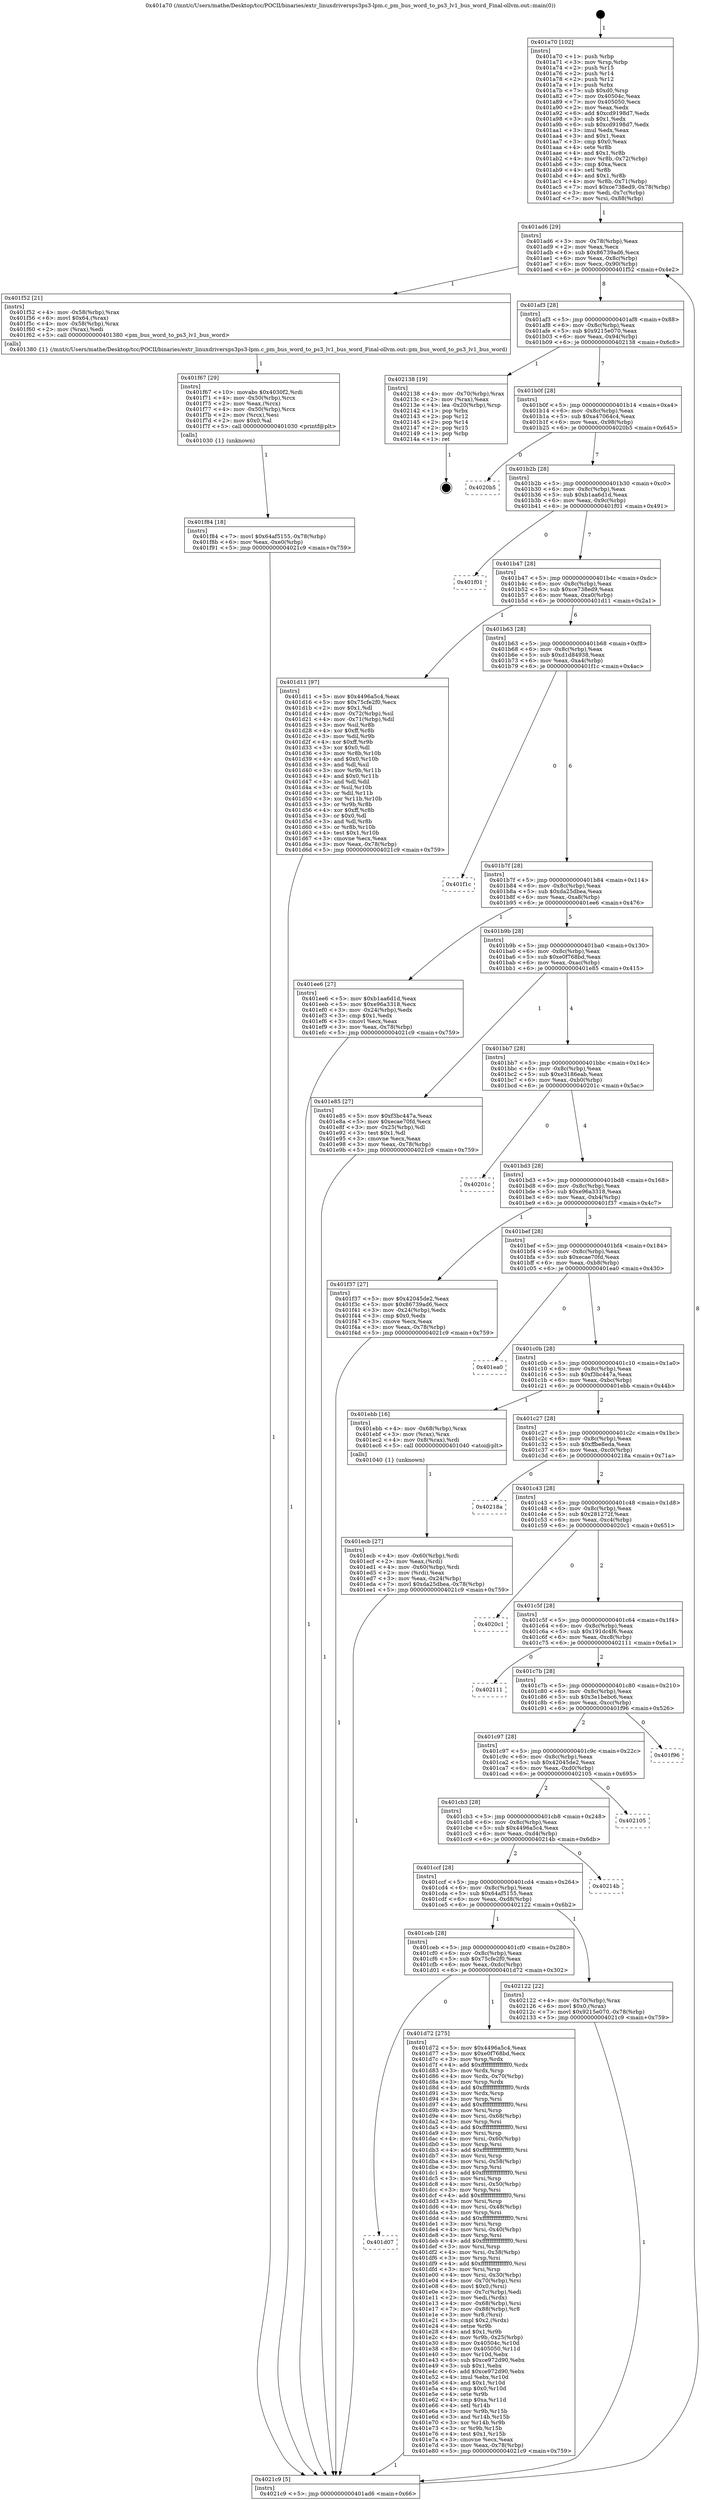 digraph "0x401a70" {
  label = "0x401a70 (/mnt/c/Users/mathe/Desktop/tcc/POCII/binaries/extr_linuxdriversps3ps3-lpm.c_pm_bus_word_to_ps3_lv1_bus_word_Final-ollvm.out::main(0))"
  labelloc = "t"
  node[shape=record]

  Entry [label="",width=0.3,height=0.3,shape=circle,fillcolor=black,style=filled]
  "0x401ad6" [label="{
     0x401ad6 [29]\l
     | [instrs]\l
     &nbsp;&nbsp;0x401ad6 \<+3\>: mov -0x78(%rbp),%eax\l
     &nbsp;&nbsp;0x401ad9 \<+2\>: mov %eax,%ecx\l
     &nbsp;&nbsp;0x401adb \<+6\>: sub $0x86739ad6,%ecx\l
     &nbsp;&nbsp;0x401ae1 \<+6\>: mov %eax,-0x8c(%rbp)\l
     &nbsp;&nbsp;0x401ae7 \<+6\>: mov %ecx,-0x90(%rbp)\l
     &nbsp;&nbsp;0x401aed \<+6\>: je 0000000000401f52 \<main+0x4e2\>\l
  }"]
  "0x401f52" [label="{
     0x401f52 [21]\l
     | [instrs]\l
     &nbsp;&nbsp;0x401f52 \<+4\>: mov -0x58(%rbp),%rax\l
     &nbsp;&nbsp;0x401f56 \<+6\>: movl $0x64,(%rax)\l
     &nbsp;&nbsp;0x401f5c \<+4\>: mov -0x58(%rbp),%rax\l
     &nbsp;&nbsp;0x401f60 \<+2\>: mov (%rax),%edi\l
     &nbsp;&nbsp;0x401f62 \<+5\>: call 0000000000401380 \<pm_bus_word_to_ps3_lv1_bus_word\>\l
     | [calls]\l
     &nbsp;&nbsp;0x401380 \{1\} (/mnt/c/Users/mathe/Desktop/tcc/POCII/binaries/extr_linuxdriversps3ps3-lpm.c_pm_bus_word_to_ps3_lv1_bus_word_Final-ollvm.out::pm_bus_word_to_ps3_lv1_bus_word)\l
  }"]
  "0x401af3" [label="{
     0x401af3 [28]\l
     | [instrs]\l
     &nbsp;&nbsp;0x401af3 \<+5\>: jmp 0000000000401af8 \<main+0x88\>\l
     &nbsp;&nbsp;0x401af8 \<+6\>: mov -0x8c(%rbp),%eax\l
     &nbsp;&nbsp;0x401afe \<+5\>: sub $0x9215e070,%eax\l
     &nbsp;&nbsp;0x401b03 \<+6\>: mov %eax,-0x94(%rbp)\l
     &nbsp;&nbsp;0x401b09 \<+6\>: je 0000000000402138 \<main+0x6c8\>\l
  }"]
  Exit [label="",width=0.3,height=0.3,shape=circle,fillcolor=black,style=filled,peripheries=2]
  "0x402138" [label="{
     0x402138 [19]\l
     | [instrs]\l
     &nbsp;&nbsp;0x402138 \<+4\>: mov -0x70(%rbp),%rax\l
     &nbsp;&nbsp;0x40213c \<+2\>: mov (%rax),%eax\l
     &nbsp;&nbsp;0x40213e \<+4\>: lea -0x20(%rbp),%rsp\l
     &nbsp;&nbsp;0x402142 \<+1\>: pop %rbx\l
     &nbsp;&nbsp;0x402143 \<+2\>: pop %r12\l
     &nbsp;&nbsp;0x402145 \<+2\>: pop %r14\l
     &nbsp;&nbsp;0x402147 \<+2\>: pop %r15\l
     &nbsp;&nbsp;0x402149 \<+1\>: pop %rbp\l
     &nbsp;&nbsp;0x40214a \<+1\>: ret\l
  }"]
  "0x401b0f" [label="{
     0x401b0f [28]\l
     | [instrs]\l
     &nbsp;&nbsp;0x401b0f \<+5\>: jmp 0000000000401b14 \<main+0xa4\>\l
     &nbsp;&nbsp;0x401b14 \<+6\>: mov -0x8c(%rbp),%eax\l
     &nbsp;&nbsp;0x401b1a \<+5\>: sub $0xa47064c4,%eax\l
     &nbsp;&nbsp;0x401b1f \<+6\>: mov %eax,-0x98(%rbp)\l
     &nbsp;&nbsp;0x401b25 \<+6\>: je 00000000004020b5 \<main+0x645\>\l
  }"]
  "0x401f84" [label="{
     0x401f84 [18]\l
     | [instrs]\l
     &nbsp;&nbsp;0x401f84 \<+7\>: movl $0x64af5155,-0x78(%rbp)\l
     &nbsp;&nbsp;0x401f8b \<+6\>: mov %eax,-0xe0(%rbp)\l
     &nbsp;&nbsp;0x401f91 \<+5\>: jmp 00000000004021c9 \<main+0x759\>\l
  }"]
  "0x4020b5" [label="{
     0x4020b5\l
  }", style=dashed]
  "0x401b2b" [label="{
     0x401b2b [28]\l
     | [instrs]\l
     &nbsp;&nbsp;0x401b2b \<+5\>: jmp 0000000000401b30 \<main+0xc0\>\l
     &nbsp;&nbsp;0x401b30 \<+6\>: mov -0x8c(%rbp),%eax\l
     &nbsp;&nbsp;0x401b36 \<+5\>: sub $0xb1aa6d1d,%eax\l
     &nbsp;&nbsp;0x401b3b \<+6\>: mov %eax,-0x9c(%rbp)\l
     &nbsp;&nbsp;0x401b41 \<+6\>: je 0000000000401f01 \<main+0x491\>\l
  }"]
  "0x401f67" [label="{
     0x401f67 [29]\l
     | [instrs]\l
     &nbsp;&nbsp;0x401f67 \<+10\>: movabs $0x4030f2,%rdi\l
     &nbsp;&nbsp;0x401f71 \<+4\>: mov -0x50(%rbp),%rcx\l
     &nbsp;&nbsp;0x401f75 \<+2\>: mov %eax,(%rcx)\l
     &nbsp;&nbsp;0x401f77 \<+4\>: mov -0x50(%rbp),%rcx\l
     &nbsp;&nbsp;0x401f7b \<+2\>: mov (%rcx),%esi\l
     &nbsp;&nbsp;0x401f7d \<+2\>: mov $0x0,%al\l
     &nbsp;&nbsp;0x401f7f \<+5\>: call 0000000000401030 \<printf@plt\>\l
     | [calls]\l
     &nbsp;&nbsp;0x401030 \{1\} (unknown)\l
  }"]
  "0x401f01" [label="{
     0x401f01\l
  }", style=dashed]
  "0x401b47" [label="{
     0x401b47 [28]\l
     | [instrs]\l
     &nbsp;&nbsp;0x401b47 \<+5\>: jmp 0000000000401b4c \<main+0xdc\>\l
     &nbsp;&nbsp;0x401b4c \<+6\>: mov -0x8c(%rbp),%eax\l
     &nbsp;&nbsp;0x401b52 \<+5\>: sub $0xce738ed9,%eax\l
     &nbsp;&nbsp;0x401b57 \<+6\>: mov %eax,-0xa0(%rbp)\l
     &nbsp;&nbsp;0x401b5d \<+6\>: je 0000000000401d11 \<main+0x2a1\>\l
  }"]
  "0x401ecb" [label="{
     0x401ecb [27]\l
     | [instrs]\l
     &nbsp;&nbsp;0x401ecb \<+4\>: mov -0x60(%rbp),%rdi\l
     &nbsp;&nbsp;0x401ecf \<+2\>: mov %eax,(%rdi)\l
     &nbsp;&nbsp;0x401ed1 \<+4\>: mov -0x60(%rbp),%rdi\l
     &nbsp;&nbsp;0x401ed5 \<+2\>: mov (%rdi),%eax\l
     &nbsp;&nbsp;0x401ed7 \<+3\>: mov %eax,-0x24(%rbp)\l
     &nbsp;&nbsp;0x401eda \<+7\>: movl $0xda25dbea,-0x78(%rbp)\l
     &nbsp;&nbsp;0x401ee1 \<+5\>: jmp 00000000004021c9 \<main+0x759\>\l
  }"]
  "0x401d11" [label="{
     0x401d11 [97]\l
     | [instrs]\l
     &nbsp;&nbsp;0x401d11 \<+5\>: mov $0x4496a5c4,%eax\l
     &nbsp;&nbsp;0x401d16 \<+5\>: mov $0x75cfe2f0,%ecx\l
     &nbsp;&nbsp;0x401d1b \<+2\>: mov $0x1,%dl\l
     &nbsp;&nbsp;0x401d1d \<+4\>: mov -0x72(%rbp),%sil\l
     &nbsp;&nbsp;0x401d21 \<+4\>: mov -0x71(%rbp),%dil\l
     &nbsp;&nbsp;0x401d25 \<+3\>: mov %sil,%r8b\l
     &nbsp;&nbsp;0x401d28 \<+4\>: xor $0xff,%r8b\l
     &nbsp;&nbsp;0x401d2c \<+3\>: mov %dil,%r9b\l
     &nbsp;&nbsp;0x401d2f \<+4\>: xor $0xff,%r9b\l
     &nbsp;&nbsp;0x401d33 \<+3\>: xor $0x0,%dl\l
     &nbsp;&nbsp;0x401d36 \<+3\>: mov %r8b,%r10b\l
     &nbsp;&nbsp;0x401d39 \<+4\>: and $0x0,%r10b\l
     &nbsp;&nbsp;0x401d3d \<+3\>: and %dl,%sil\l
     &nbsp;&nbsp;0x401d40 \<+3\>: mov %r9b,%r11b\l
     &nbsp;&nbsp;0x401d43 \<+4\>: and $0x0,%r11b\l
     &nbsp;&nbsp;0x401d47 \<+3\>: and %dl,%dil\l
     &nbsp;&nbsp;0x401d4a \<+3\>: or %sil,%r10b\l
     &nbsp;&nbsp;0x401d4d \<+3\>: or %dil,%r11b\l
     &nbsp;&nbsp;0x401d50 \<+3\>: xor %r11b,%r10b\l
     &nbsp;&nbsp;0x401d53 \<+3\>: or %r9b,%r8b\l
     &nbsp;&nbsp;0x401d56 \<+4\>: xor $0xff,%r8b\l
     &nbsp;&nbsp;0x401d5a \<+3\>: or $0x0,%dl\l
     &nbsp;&nbsp;0x401d5d \<+3\>: and %dl,%r8b\l
     &nbsp;&nbsp;0x401d60 \<+3\>: or %r8b,%r10b\l
     &nbsp;&nbsp;0x401d63 \<+4\>: test $0x1,%r10b\l
     &nbsp;&nbsp;0x401d67 \<+3\>: cmovne %ecx,%eax\l
     &nbsp;&nbsp;0x401d6a \<+3\>: mov %eax,-0x78(%rbp)\l
     &nbsp;&nbsp;0x401d6d \<+5\>: jmp 00000000004021c9 \<main+0x759\>\l
  }"]
  "0x401b63" [label="{
     0x401b63 [28]\l
     | [instrs]\l
     &nbsp;&nbsp;0x401b63 \<+5\>: jmp 0000000000401b68 \<main+0xf8\>\l
     &nbsp;&nbsp;0x401b68 \<+6\>: mov -0x8c(%rbp),%eax\l
     &nbsp;&nbsp;0x401b6e \<+5\>: sub $0xd1d84938,%eax\l
     &nbsp;&nbsp;0x401b73 \<+6\>: mov %eax,-0xa4(%rbp)\l
     &nbsp;&nbsp;0x401b79 \<+6\>: je 0000000000401f1c \<main+0x4ac\>\l
  }"]
  "0x4021c9" [label="{
     0x4021c9 [5]\l
     | [instrs]\l
     &nbsp;&nbsp;0x4021c9 \<+5\>: jmp 0000000000401ad6 \<main+0x66\>\l
  }"]
  "0x401a70" [label="{
     0x401a70 [102]\l
     | [instrs]\l
     &nbsp;&nbsp;0x401a70 \<+1\>: push %rbp\l
     &nbsp;&nbsp;0x401a71 \<+3\>: mov %rsp,%rbp\l
     &nbsp;&nbsp;0x401a74 \<+2\>: push %r15\l
     &nbsp;&nbsp;0x401a76 \<+2\>: push %r14\l
     &nbsp;&nbsp;0x401a78 \<+2\>: push %r12\l
     &nbsp;&nbsp;0x401a7a \<+1\>: push %rbx\l
     &nbsp;&nbsp;0x401a7b \<+7\>: sub $0xd0,%rsp\l
     &nbsp;&nbsp;0x401a82 \<+7\>: mov 0x40504c,%eax\l
     &nbsp;&nbsp;0x401a89 \<+7\>: mov 0x405050,%ecx\l
     &nbsp;&nbsp;0x401a90 \<+2\>: mov %eax,%edx\l
     &nbsp;&nbsp;0x401a92 \<+6\>: add $0xcd9198d7,%edx\l
     &nbsp;&nbsp;0x401a98 \<+3\>: sub $0x1,%edx\l
     &nbsp;&nbsp;0x401a9b \<+6\>: sub $0xcd9198d7,%edx\l
     &nbsp;&nbsp;0x401aa1 \<+3\>: imul %edx,%eax\l
     &nbsp;&nbsp;0x401aa4 \<+3\>: and $0x1,%eax\l
     &nbsp;&nbsp;0x401aa7 \<+3\>: cmp $0x0,%eax\l
     &nbsp;&nbsp;0x401aaa \<+4\>: sete %r8b\l
     &nbsp;&nbsp;0x401aae \<+4\>: and $0x1,%r8b\l
     &nbsp;&nbsp;0x401ab2 \<+4\>: mov %r8b,-0x72(%rbp)\l
     &nbsp;&nbsp;0x401ab6 \<+3\>: cmp $0xa,%ecx\l
     &nbsp;&nbsp;0x401ab9 \<+4\>: setl %r8b\l
     &nbsp;&nbsp;0x401abd \<+4\>: and $0x1,%r8b\l
     &nbsp;&nbsp;0x401ac1 \<+4\>: mov %r8b,-0x71(%rbp)\l
     &nbsp;&nbsp;0x401ac5 \<+7\>: movl $0xce738ed9,-0x78(%rbp)\l
     &nbsp;&nbsp;0x401acc \<+3\>: mov %edi,-0x7c(%rbp)\l
     &nbsp;&nbsp;0x401acf \<+7\>: mov %rsi,-0x88(%rbp)\l
  }"]
  "0x401d07" [label="{
     0x401d07\l
  }", style=dashed]
  "0x401f1c" [label="{
     0x401f1c\l
  }", style=dashed]
  "0x401b7f" [label="{
     0x401b7f [28]\l
     | [instrs]\l
     &nbsp;&nbsp;0x401b7f \<+5\>: jmp 0000000000401b84 \<main+0x114\>\l
     &nbsp;&nbsp;0x401b84 \<+6\>: mov -0x8c(%rbp),%eax\l
     &nbsp;&nbsp;0x401b8a \<+5\>: sub $0xda25dbea,%eax\l
     &nbsp;&nbsp;0x401b8f \<+6\>: mov %eax,-0xa8(%rbp)\l
     &nbsp;&nbsp;0x401b95 \<+6\>: je 0000000000401ee6 \<main+0x476\>\l
  }"]
  "0x401d72" [label="{
     0x401d72 [275]\l
     | [instrs]\l
     &nbsp;&nbsp;0x401d72 \<+5\>: mov $0x4496a5c4,%eax\l
     &nbsp;&nbsp;0x401d77 \<+5\>: mov $0xe0f768bd,%ecx\l
     &nbsp;&nbsp;0x401d7c \<+3\>: mov %rsp,%rdx\l
     &nbsp;&nbsp;0x401d7f \<+4\>: add $0xfffffffffffffff0,%rdx\l
     &nbsp;&nbsp;0x401d83 \<+3\>: mov %rdx,%rsp\l
     &nbsp;&nbsp;0x401d86 \<+4\>: mov %rdx,-0x70(%rbp)\l
     &nbsp;&nbsp;0x401d8a \<+3\>: mov %rsp,%rdx\l
     &nbsp;&nbsp;0x401d8d \<+4\>: add $0xfffffffffffffff0,%rdx\l
     &nbsp;&nbsp;0x401d91 \<+3\>: mov %rdx,%rsp\l
     &nbsp;&nbsp;0x401d94 \<+3\>: mov %rsp,%rsi\l
     &nbsp;&nbsp;0x401d97 \<+4\>: add $0xfffffffffffffff0,%rsi\l
     &nbsp;&nbsp;0x401d9b \<+3\>: mov %rsi,%rsp\l
     &nbsp;&nbsp;0x401d9e \<+4\>: mov %rsi,-0x68(%rbp)\l
     &nbsp;&nbsp;0x401da2 \<+3\>: mov %rsp,%rsi\l
     &nbsp;&nbsp;0x401da5 \<+4\>: add $0xfffffffffffffff0,%rsi\l
     &nbsp;&nbsp;0x401da9 \<+3\>: mov %rsi,%rsp\l
     &nbsp;&nbsp;0x401dac \<+4\>: mov %rsi,-0x60(%rbp)\l
     &nbsp;&nbsp;0x401db0 \<+3\>: mov %rsp,%rsi\l
     &nbsp;&nbsp;0x401db3 \<+4\>: add $0xfffffffffffffff0,%rsi\l
     &nbsp;&nbsp;0x401db7 \<+3\>: mov %rsi,%rsp\l
     &nbsp;&nbsp;0x401dba \<+4\>: mov %rsi,-0x58(%rbp)\l
     &nbsp;&nbsp;0x401dbe \<+3\>: mov %rsp,%rsi\l
     &nbsp;&nbsp;0x401dc1 \<+4\>: add $0xfffffffffffffff0,%rsi\l
     &nbsp;&nbsp;0x401dc5 \<+3\>: mov %rsi,%rsp\l
     &nbsp;&nbsp;0x401dc8 \<+4\>: mov %rsi,-0x50(%rbp)\l
     &nbsp;&nbsp;0x401dcc \<+3\>: mov %rsp,%rsi\l
     &nbsp;&nbsp;0x401dcf \<+4\>: add $0xfffffffffffffff0,%rsi\l
     &nbsp;&nbsp;0x401dd3 \<+3\>: mov %rsi,%rsp\l
     &nbsp;&nbsp;0x401dd6 \<+4\>: mov %rsi,-0x48(%rbp)\l
     &nbsp;&nbsp;0x401dda \<+3\>: mov %rsp,%rsi\l
     &nbsp;&nbsp;0x401ddd \<+4\>: add $0xfffffffffffffff0,%rsi\l
     &nbsp;&nbsp;0x401de1 \<+3\>: mov %rsi,%rsp\l
     &nbsp;&nbsp;0x401de4 \<+4\>: mov %rsi,-0x40(%rbp)\l
     &nbsp;&nbsp;0x401de8 \<+3\>: mov %rsp,%rsi\l
     &nbsp;&nbsp;0x401deb \<+4\>: add $0xfffffffffffffff0,%rsi\l
     &nbsp;&nbsp;0x401def \<+3\>: mov %rsi,%rsp\l
     &nbsp;&nbsp;0x401df2 \<+4\>: mov %rsi,-0x38(%rbp)\l
     &nbsp;&nbsp;0x401df6 \<+3\>: mov %rsp,%rsi\l
     &nbsp;&nbsp;0x401df9 \<+4\>: add $0xfffffffffffffff0,%rsi\l
     &nbsp;&nbsp;0x401dfd \<+3\>: mov %rsi,%rsp\l
     &nbsp;&nbsp;0x401e00 \<+4\>: mov %rsi,-0x30(%rbp)\l
     &nbsp;&nbsp;0x401e04 \<+4\>: mov -0x70(%rbp),%rsi\l
     &nbsp;&nbsp;0x401e08 \<+6\>: movl $0x0,(%rsi)\l
     &nbsp;&nbsp;0x401e0e \<+3\>: mov -0x7c(%rbp),%edi\l
     &nbsp;&nbsp;0x401e11 \<+2\>: mov %edi,(%rdx)\l
     &nbsp;&nbsp;0x401e13 \<+4\>: mov -0x68(%rbp),%rsi\l
     &nbsp;&nbsp;0x401e17 \<+7\>: mov -0x88(%rbp),%r8\l
     &nbsp;&nbsp;0x401e1e \<+3\>: mov %r8,(%rsi)\l
     &nbsp;&nbsp;0x401e21 \<+3\>: cmpl $0x2,(%rdx)\l
     &nbsp;&nbsp;0x401e24 \<+4\>: setne %r9b\l
     &nbsp;&nbsp;0x401e28 \<+4\>: and $0x1,%r9b\l
     &nbsp;&nbsp;0x401e2c \<+4\>: mov %r9b,-0x25(%rbp)\l
     &nbsp;&nbsp;0x401e30 \<+8\>: mov 0x40504c,%r10d\l
     &nbsp;&nbsp;0x401e38 \<+8\>: mov 0x405050,%r11d\l
     &nbsp;&nbsp;0x401e40 \<+3\>: mov %r10d,%ebx\l
     &nbsp;&nbsp;0x401e43 \<+6\>: sub $0xce972d90,%ebx\l
     &nbsp;&nbsp;0x401e49 \<+3\>: sub $0x1,%ebx\l
     &nbsp;&nbsp;0x401e4c \<+6\>: add $0xce972d90,%ebx\l
     &nbsp;&nbsp;0x401e52 \<+4\>: imul %ebx,%r10d\l
     &nbsp;&nbsp;0x401e56 \<+4\>: and $0x1,%r10d\l
     &nbsp;&nbsp;0x401e5a \<+4\>: cmp $0x0,%r10d\l
     &nbsp;&nbsp;0x401e5e \<+4\>: sete %r9b\l
     &nbsp;&nbsp;0x401e62 \<+4\>: cmp $0xa,%r11d\l
     &nbsp;&nbsp;0x401e66 \<+4\>: setl %r14b\l
     &nbsp;&nbsp;0x401e6a \<+3\>: mov %r9b,%r15b\l
     &nbsp;&nbsp;0x401e6d \<+3\>: and %r14b,%r15b\l
     &nbsp;&nbsp;0x401e70 \<+3\>: xor %r14b,%r9b\l
     &nbsp;&nbsp;0x401e73 \<+3\>: or %r9b,%r15b\l
     &nbsp;&nbsp;0x401e76 \<+4\>: test $0x1,%r15b\l
     &nbsp;&nbsp;0x401e7a \<+3\>: cmovne %ecx,%eax\l
     &nbsp;&nbsp;0x401e7d \<+3\>: mov %eax,-0x78(%rbp)\l
     &nbsp;&nbsp;0x401e80 \<+5\>: jmp 00000000004021c9 \<main+0x759\>\l
  }"]
  "0x401ee6" [label="{
     0x401ee6 [27]\l
     | [instrs]\l
     &nbsp;&nbsp;0x401ee6 \<+5\>: mov $0xb1aa6d1d,%eax\l
     &nbsp;&nbsp;0x401eeb \<+5\>: mov $0xe96a3318,%ecx\l
     &nbsp;&nbsp;0x401ef0 \<+3\>: mov -0x24(%rbp),%edx\l
     &nbsp;&nbsp;0x401ef3 \<+3\>: cmp $0x1,%edx\l
     &nbsp;&nbsp;0x401ef6 \<+3\>: cmovl %ecx,%eax\l
     &nbsp;&nbsp;0x401ef9 \<+3\>: mov %eax,-0x78(%rbp)\l
     &nbsp;&nbsp;0x401efc \<+5\>: jmp 00000000004021c9 \<main+0x759\>\l
  }"]
  "0x401b9b" [label="{
     0x401b9b [28]\l
     | [instrs]\l
     &nbsp;&nbsp;0x401b9b \<+5\>: jmp 0000000000401ba0 \<main+0x130\>\l
     &nbsp;&nbsp;0x401ba0 \<+6\>: mov -0x8c(%rbp),%eax\l
     &nbsp;&nbsp;0x401ba6 \<+5\>: sub $0xe0f768bd,%eax\l
     &nbsp;&nbsp;0x401bab \<+6\>: mov %eax,-0xac(%rbp)\l
     &nbsp;&nbsp;0x401bb1 \<+6\>: je 0000000000401e85 \<main+0x415\>\l
  }"]
  "0x401ceb" [label="{
     0x401ceb [28]\l
     | [instrs]\l
     &nbsp;&nbsp;0x401ceb \<+5\>: jmp 0000000000401cf0 \<main+0x280\>\l
     &nbsp;&nbsp;0x401cf0 \<+6\>: mov -0x8c(%rbp),%eax\l
     &nbsp;&nbsp;0x401cf6 \<+5\>: sub $0x75cfe2f0,%eax\l
     &nbsp;&nbsp;0x401cfb \<+6\>: mov %eax,-0xdc(%rbp)\l
     &nbsp;&nbsp;0x401d01 \<+6\>: je 0000000000401d72 \<main+0x302\>\l
  }"]
  "0x401e85" [label="{
     0x401e85 [27]\l
     | [instrs]\l
     &nbsp;&nbsp;0x401e85 \<+5\>: mov $0xf3bc447a,%eax\l
     &nbsp;&nbsp;0x401e8a \<+5\>: mov $0xecae70fd,%ecx\l
     &nbsp;&nbsp;0x401e8f \<+3\>: mov -0x25(%rbp),%dl\l
     &nbsp;&nbsp;0x401e92 \<+3\>: test $0x1,%dl\l
     &nbsp;&nbsp;0x401e95 \<+3\>: cmovne %ecx,%eax\l
     &nbsp;&nbsp;0x401e98 \<+3\>: mov %eax,-0x78(%rbp)\l
     &nbsp;&nbsp;0x401e9b \<+5\>: jmp 00000000004021c9 \<main+0x759\>\l
  }"]
  "0x401bb7" [label="{
     0x401bb7 [28]\l
     | [instrs]\l
     &nbsp;&nbsp;0x401bb7 \<+5\>: jmp 0000000000401bbc \<main+0x14c\>\l
     &nbsp;&nbsp;0x401bbc \<+6\>: mov -0x8c(%rbp),%eax\l
     &nbsp;&nbsp;0x401bc2 \<+5\>: sub $0xe3186eab,%eax\l
     &nbsp;&nbsp;0x401bc7 \<+6\>: mov %eax,-0xb0(%rbp)\l
     &nbsp;&nbsp;0x401bcd \<+6\>: je 000000000040201c \<main+0x5ac\>\l
  }"]
  "0x402122" [label="{
     0x402122 [22]\l
     | [instrs]\l
     &nbsp;&nbsp;0x402122 \<+4\>: mov -0x70(%rbp),%rax\l
     &nbsp;&nbsp;0x402126 \<+6\>: movl $0x0,(%rax)\l
     &nbsp;&nbsp;0x40212c \<+7\>: movl $0x9215e070,-0x78(%rbp)\l
     &nbsp;&nbsp;0x402133 \<+5\>: jmp 00000000004021c9 \<main+0x759\>\l
  }"]
  "0x40201c" [label="{
     0x40201c\l
  }", style=dashed]
  "0x401bd3" [label="{
     0x401bd3 [28]\l
     | [instrs]\l
     &nbsp;&nbsp;0x401bd3 \<+5\>: jmp 0000000000401bd8 \<main+0x168\>\l
     &nbsp;&nbsp;0x401bd8 \<+6\>: mov -0x8c(%rbp),%eax\l
     &nbsp;&nbsp;0x401bde \<+5\>: sub $0xe96a3318,%eax\l
     &nbsp;&nbsp;0x401be3 \<+6\>: mov %eax,-0xb4(%rbp)\l
     &nbsp;&nbsp;0x401be9 \<+6\>: je 0000000000401f37 \<main+0x4c7\>\l
  }"]
  "0x401ccf" [label="{
     0x401ccf [28]\l
     | [instrs]\l
     &nbsp;&nbsp;0x401ccf \<+5\>: jmp 0000000000401cd4 \<main+0x264\>\l
     &nbsp;&nbsp;0x401cd4 \<+6\>: mov -0x8c(%rbp),%eax\l
     &nbsp;&nbsp;0x401cda \<+5\>: sub $0x64af5155,%eax\l
     &nbsp;&nbsp;0x401cdf \<+6\>: mov %eax,-0xd8(%rbp)\l
     &nbsp;&nbsp;0x401ce5 \<+6\>: je 0000000000402122 \<main+0x6b2\>\l
  }"]
  "0x401f37" [label="{
     0x401f37 [27]\l
     | [instrs]\l
     &nbsp;&nbsp;0x401f37 \<+5\>: mov $0x42045de2,%eax\l
     &nbsp;&nbsp;0x401f3c \<+5\>: mov $0x86739ad6,%ecx\l
     &nbsp;&nbsp;0x401f41 \<+3\>: mov -0x24(%rbp),%edx\l
     &nbsp;&nbsp;0x401f44 \<+3\>: cmp $0x0,%edx\l
     &nbsp;&nbsp;0x401f47 \<+3\>: cmove %ecx,%eax\l
     &nbsp;&nbsp;0x401f4a \<+3\>: mov %eax,-0x78(%rbp)\l
     &nbsp;&nbsp;0x401f4d \<+5\>: jmp 00000000004021c9 \<main+0x759\>\l
  }"]
  "0x401bef" [label="{
     0x401bef [28]\l
     | [instrs]\l
     &nbsp;&nbsp;0x401bef \<+5\>: jmp 0000000000401bf4 \<main+0x184\>\l
     &nbsp;&nbsp;0x401bf4 \<+6\>: mov -0x8c(%rbp),%eax\l
     &nbsp;&nbsp;0x401bfa \<+5\>: sub $0xecae70fd,%eax\l
     &nbsp;&nbsp;0x401bff \<+6\>: mov %eax,-0xb8(%rbp)\l
     &nbsp;&nbsp;0x401c05 \<+6\>: je 0000000000401ea0 \<main+0x430\>\l
  }"]
  "0x40214b" [label="{
     0x40214b\l
  }", style=dashed]
  "0x401ea0" [label="{
     0x401ea0\l
  }", style=dashed]
  "0x401c0b" [label="{
     0x401c0b [28]\l
     | [instrs]\l
     &nbsp;&nbsp;0x401c0b \<+5\>: jmp 0000000000401c10 \<main+0x1a0\>\l
     &nbsp;&nbsp;0x401c10 \<+6\>: mov -0x8c(%rbp),%eax\l
     &nbsp;&nbsp;0x401c16 \<+5\>: sub $0xf3bc447a,%eax\l
     &nbsp;&nbsp;0x401c1b \<+6\>: mov %eax,-0xbc(%rbp)\l
     &nbsp;&nbsp;0x401c21 \<+6\>: je 0000000000401ebb \<main+0x44b\>\l
  }"]
  "0x401cb3" [label="{
     0x401cb3 [28]\l
     | [instrs]\l
     &nbsp;&nbsp;0x401cb3 \<+5\>: jmp 0000000000401cb8 \<main+0x248\>\l
     &nbsp;&nbsp;0x401cb8 \<+6\>: mov -0x8c(%rbp),%eax\l
     &nbsp;&nbsp;0x401cbe \<+5\>: sub $0x4496a5c4,%eax\l
     &nbsp;&nbsp;0x401cc3 \<+6\>: mov %eax,-0xd4(%rbp)\l
     &nbsp;&nbsp;0x401cc9 \<+6\>: je 000000000040214b \<main+0x6db\>\l
  }"]
  "0x401ebb" [label="{
     0x401ebb [16]\l
     | [instrs]\l
     &nbsp;&nbsp;0x401ebb \<+4\>: mov -0x68(%rbp),%rax\l
     &nbsp;&nbsp;0x401ebf \<+3\>: mov (%rax),%rax\l
     &nbsp;&nbsp;0x401ec2 \<+4\>: mov 0x8(%rax),%rdi\l
     &nbsp;&nbsp;0x401ec6 \<+5\>: call 0000000000401040 \<atoi@plt\>\l
     | [calls]\l
     &nbsp;&nbsp;0x401040 \{1\} (unknown)\l
  }"]
  "0x401c27" [label="{
     0x401c27 [28]\l
     | [instrs]\l
     &nbsp;&nbsp;0x401c27 \<+5\>: jmp 0000000000401c2c \<main+0x1bc\>\l
     &nbsp;&nbsp;0x401c2c \<+6\>: mov -0x8c(%rbp),%eax\l
     &nbsp;&nbsp;0x401c32 \<+5\>: sub $0xffbe8eda,%eax\l
     &nbsp;&nbsp;0x401c37 \<+6\>: mov %eax,-0xc0(%rbp)\l
     &nbsp;&nbsp;0x401c3d \<+6\>: je 000000000040218a \<main+0x71a\>\l
  }"]
  "0x402105" [label="{
     0x402105\l
  }", style=dashed]
  "0x40218a" [label="{
     0x40218a\l
  }", style=dashed]
  "0x401c43" [label="{
     0x401c43 [28]\l
     | [instrs]\l
     &nbsp;&nbsp;0x401c43 \<+5\>: jmp 0000000000401c48 \<main+0x1d8\>\l
     &nbsp;&nbsp;0x401c48 \<+6\>: mov -0x8c(%rbp),%eax\l
     &nbsp;&nbsp;0x401c4e \<+5\>: sub $0x281272f,%eax\l
     &nbsp;&nbsp;0x401c53 \<+6\>: mov %eax,-0xc4(%rbp)\l
     &nbsp;&nbsp;0x401c59 \<+6\>: je 00000000004020c1 \<main+0x651\>\l
  }"]
  "0x401c97" [label="{
     0x401c97 [28]\l
     | [instrs]\l
     &nbsp;&nbsp;0x401c97 \<+5\>: jmp 0000000000401c9c \<main+0x22c\>\l
     &nbsp;&nbsp;0x401c9c \<+6\>: mov -0x8c(%rbp),%eax\l
     &nbsp;&nbsp;0x401ca2 \<+5\>: sub $0x42045de2,%eax\l
     &nbsp;&nbsp;0x401ca7 \<+6\>: mov %eax,-0xd0(%rbp)\l
     &nbsp;&nbsp;0x401cad \<+6\>: je 0000000000402105 \<main+0x695\>\l
  }"]
  "0x4020c1" [label="{
     0x4020c1\l
  }", style=dashed]
  "0x401c5f" [label="{
     0x401c5f [28]\l
     | [instrs]\l
     &nbsp;&nbsp;0x401c5f \<+5\>: jmp 0000000000401c64 \<main+0x1f4\>\l
     &nbsp;&nbsp;0x401c64 \<+6\>: mov -0x8c(%rbp),%eax\l
     &nbsp;&nbsp;0x401c6a \<+5\>: sub $0x191dc4f6,%eax\l
     &nbsp;&nbsp;0x401c6f \<+6\>: mov %eax,-0xc8(%rbp)\l
     &nbsp;&nbsp;0x401c75 \<+6\>: je 0000000000402111 \<main+0x6a1\>\l
  }"]
  "0x401f96" [label="{
     0x401f96\l
  }", style=dashed]
  "0x402111" [label="{
     0x402111\l
  }", style=dashed]
  "0x401c7b" [label="{
     0x401c7b [28]\l
     | [instrs]\l
     &nbsp;&nbsp;0x401c7b \<+5\>: jmp 0000000000401c80 \<main+0x210\>\l
     &nbsp;&nbsp;0x401c80 \<+6\>: mov -0x8c(%rbp),%eax\l
     &nbsp;&nbsp;0x401c86 \<+5\>: sub $0x3e1bebc6,%eax\l
     &nbsp;&nbsp;0x401c8b \<+6\>: mov %eax,-0xcc(%rbp)\l
     &nbsp;&nbsp;0x401c91 \<+6\>: je 0000000000401f96 \<main+0x526\>\l
  }"]
  Entry -> "0x401a70" [label=" 1"]
  "0x401ad6" -> "0x401f52" [label=" 1"]
  "0x401ad6" -> "0x401af3" [label=" 8"]
  "0x402138" -> Exit [label=" 1"]
  "0x401af3" -> "0x402138" [label=" 1"]
  "0x401af3" -> "0x401b0f" [label=" 7"]
  "0x402122" -> "0x4021c9" [label=" 1"]
  "0x401b0f" -> "0x4020b5" [label=" 0"]
  "0x401b0f" -> "0x401b2b" [label=" 7"]
  "0x401f84" -> "0x4021c9" [label=" 1"]
  "0x401b2b" -> "0x401f01" [label=" 0"]
  "0x401b2b" -> "0x401b47" [label=" 7"]
  "0x401f67" -> "0x401f84" [label=" 1"]
  "0x401b47" -> "0x401d11" [label=" 1"]
  "0x401b47" -> "0x401b63" [label=" 6"]
  "0x401d11" -> "0x4021c9" [label=" 1"]
  "0x401a70" -> "0x401ad6" [label=" 1"]
  "0x4021c9" -> "0x401ad6" [label=" 8"]
  "0x401f52" -> "0x401f67" [label=" 1"]
  "0x401b63" -> "0x401f1c" [label=" 0"]
  "0x401b63" -> "0x401b7f" [label=" 6"]
  "0x401ee6" -> "0x4021c9" [label=" 1"]
  "0x401b7f" -> "0x401ee6" [label=" 1"]
  "0x401b7f" -> "0x401b9b" [label=" 5"]
  "0x401ecb" -> "0x4021c9" [label=" 1"]
  "0x401b9b" -> "0x401e85" [label=" 1"]
  "0x401b9b" -> "0x401bb7" [label=" 4"]
  "0x401e85" -> "0x4021c9" [label=" 1"]
  "0x401bb7" -> "0x40201c" [label=" 0"]
  "0x401bb7" -> "0x401bd3" [label=" 4"]
  "0x401d72" -> "0x4021c9" [label=" 1"]
  "0x401bd3" -> "0x401f37" [label=" 1"]
  "0x401bd3" -> "0x401bef" [label=" 3"]
  "0x401ceb" -> "0x401d07" [label=" 0"]
  "0x401bef" -> "0x401ea0" [label=" 0"]
  "0x401bef" -> "0x401c0b" [label=" 3"]
  "0x401ceb" -> "0x401d72" [label=" 1"]
  "0x401c0b" -> "0x401ebb" [label=" 1"]
  "0x401c0b" -> "0x401c27" [label=" 2"]
  "0x401ccf" -> "0x401ceb" [label=" 1"]
  "0x401c27" -> "0x40218a" [label=" 0"]
  "0x401c27" -> "0x401c43" [label=" 2"]
  "0x401ccf" -> "0x402122" [label=" 1"]
  "0x401c43" -> "0x4020c1" [label=" 0"]
  "0x401c43" -> "0x401c5f" [label=" 2"]
  "0x401cb3" -> "0x401ccf" [label=" 2"]
  "0x401c5f" -> "0x402111" [label=" 0"]
  "0x401c5f" -> "0x401c7b" [label=" 2"]
  "0x401cb3" -> "0x40214b" [label=" 0"]
  "0x401c7b" -> "0x401f96" [label=" 0"]
  "0x401c7b" -> "0x401c97" [label=" 2"]
  "0x401f37" -> "0x4021c9" [label=" 1"]
  "0x401c97" -> "0x402105" [label=" 0"]
  "0x401c97" -> "0x401cb3" [label=" 2"]
  "0x401ebb" -> "0x401ecb" [label=" 1"]
}
